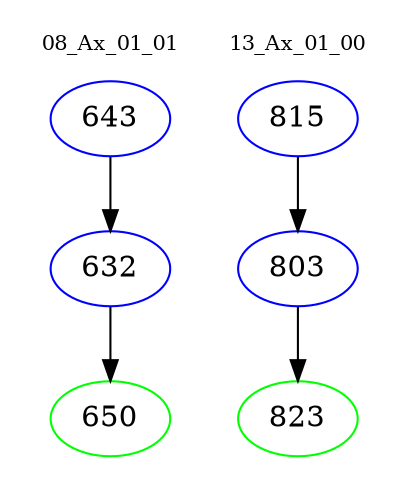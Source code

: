 digraph{
subgraph cluster_0 {
color = white
label = "08_Ax_01_01";
fontsize=10;
T0_643 [label="643", color="blue"]
T0_643 -> T0_632 [color="black"]
T0_632 [label="632", color="blue"]
T0_632 -> T0_650 [color="black"]
T0_650 [label="650", color="green"]
}
subgraph cluster_1 {
color = white
label = "13_Ax_01_00";
fontsize=10;
T1_815 [label="815", color="blue"]
T1_815 -> T1_803 [color="black"]
T1_803 [label="803", color="blue"]
T1_803 -> T1_823 [color="black"]
T1_823 [label="823", color="green"]
}
}
